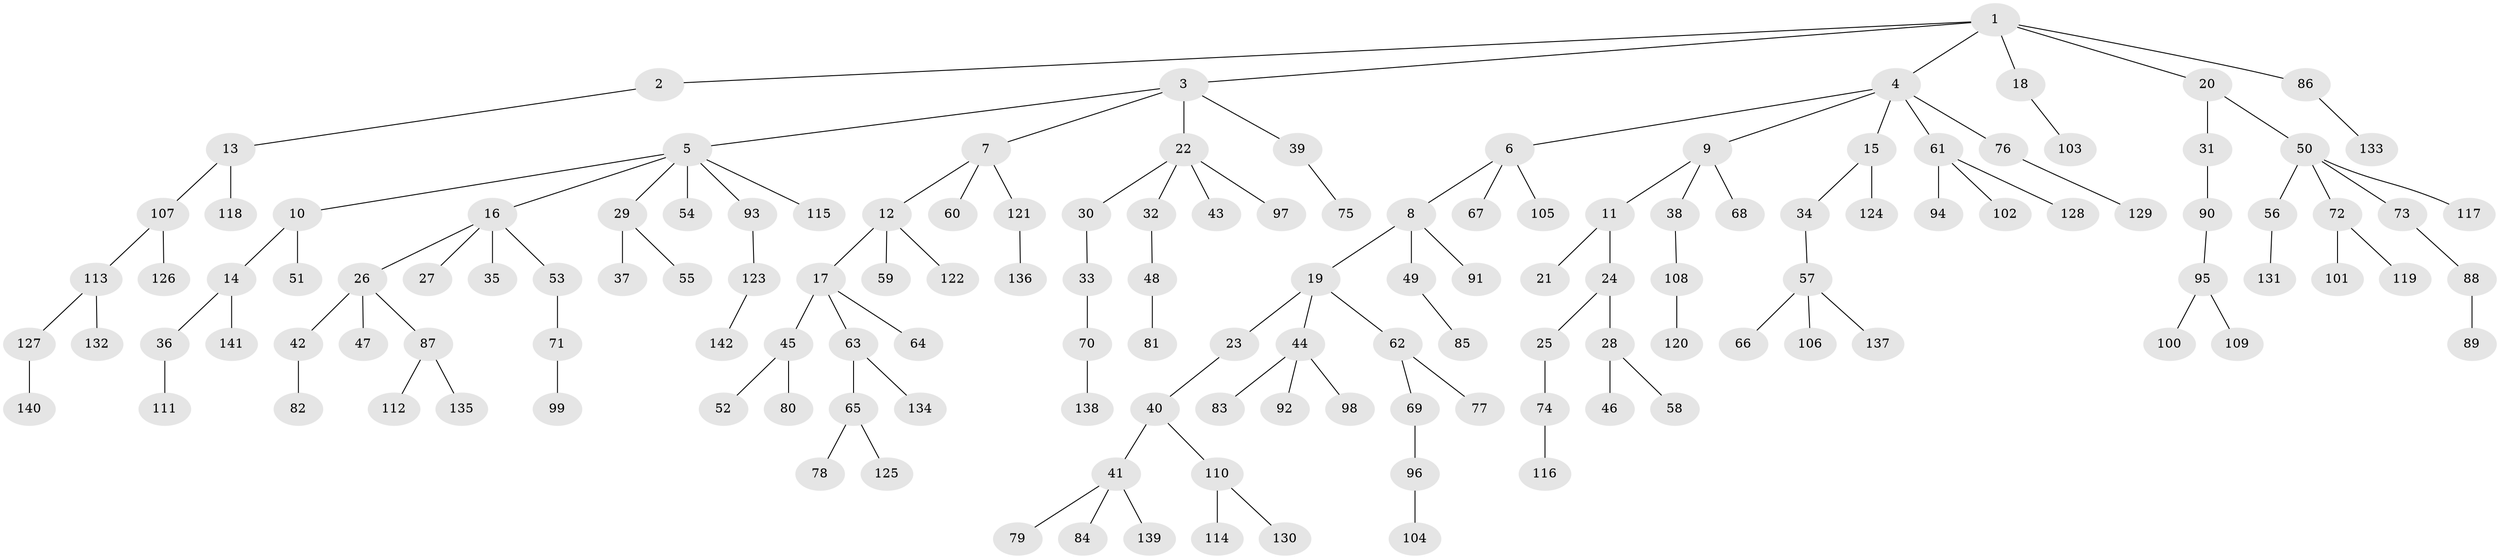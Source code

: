 // coarse degree distribution, {5: 0.06818181818181818, 3: 0.06818181818181818, 2: 0.4772727272727273, 1: 0.36363636363636365, 4: 0.022727272727272728}
// Generated by graph-tools (version 1.1) at 2025/51/03/04/25 22:51:31]
// undirected, 142 vertices, 141 edges
graph export_dot {
  node [color=gray90,style=filled];
  1;
  2;
  3;
  4;
  5;
  6;
  7;
  8;
  9;
  10;
  11;
  12;
  13;
  14;
  15;
  16;
  17;
  18;
  19;
  20;
  21;
  22;
  23;
  24;
  25;
  26;
  27;
  28;
  29;
  30;
  31;
  32;
  33;
  34;
  35;
  36;
  37;
  38;
  39;
  40;
  41;
  42;
  43;
  44;
  45;
  46;
  47;
  48;
  49;
  50;
  51;
  52;
  53;
  54;
  55;
  56;
  57;
  58;
  59;
  60;
  61;
  62;
  63;
  64;
  65;
  66;
  67;
  68;
  69;
  70;
  71;
  72;
  73;
  74;
  75;
  76;
  77;
  78;
  79;
  80;
  81;
  82;
  83;
  84;
  85;
  86;
  87;
  88;
  89;
  90;
  91;
  92;
  93;
  94;
  95;
  96;
  97;
  98;
  99;
  100;
  101;
  102;
  103;
  104;
  105;
  106;
  107;
  108;
  109;
  110;
  111;
  112;
  113;
  114;
  115;
  116;
  117;
  118;
  119;
  120;
  121;
  122;
  123;
  124;
  125;
  126;
  127;
  128;
  129;
  130;
  131;
  132;
  133;
  134;
  135;
  136;
  137;
  138;
  139;
  140;
  141;
  142;
  1 -- 2;
  1 -- 3;
  1 -- 4;
  1 -- 18;
  1 -- 20;
  1 -- 86;
  2 -- 13;
  3 -- 5;
  3 -- 7;
  3 -- 22;
  3 -- 39;
  4 -- 6;
  4 -- 9;
  4 -- 15;
  4 -- 61;
  4 -- 76;
  5 -- 10;
  5 -- 16;
  5 -- 29;
  5 -- 54;
  5 -- 93;
  5 -- 115;
  6 -- 8;
  6 -- 67;
  6 -- 105;
  7 -- 12;
  7 -- 60;
  7 -- 121;
  8 -- 19;
  8 -- 49;
  8 -- 91;
  9 -- 11;
  9 -- 38;
  9 -- 68;
  10 -- 14;
  10 -- 51;
  11 -- 21;
  11 -- 24;
  12 -- 17;
  12 -- 59;
  12 -- 122;
  13 -- 107;
  13 -- 118;
  14 -- 36;
  14 -- 141;
  15 -- 34;
  15 -- 124;
  16 -- 26;
  16 -- 27;
  16 -- 35;
  16 -- 53;
  17 -- 45;
  17 -- 63;
  17 -- 64;
  18 -- 103;
  19 -- 23;
  19 -- 44;
  19 -- 62;
  20 -- 31;
  20 -- 50;
  22 -- 30;
  22 -- 32;
  22 -- 43;
  22 -- 97;
  23 -- 40;
  24 -- 25;
  24 -- 28;
  25 -- 74;
  26 -- 42;
  26 -- 47;
  26 -- 87;
  28 -- 46;
  28 -- 58;
  29 -- 37;
  29 -- 55;
  30 -- 33;
  31 -- 90;
  32 -- 48;
  33 -- 70;
  34 -- 57;
  36 -- 111;
  38 -- 108;
  39 -- 75;
  40 -- 41;
  40 -- 110;
  41 -- 79;
  41 -- 84;
  41 -- 139;
  42 -- 82;
  44 -- 83;
  44 -- 92;
  44 -- 98;
  45 -- 52;
  45 -- 80;
  48 -- 81;
  49 -- 85;
  50 -- 56;
  50 -- 72;
  50 -- 73;
  50 -- 117;
  53 -- 71;
  56 -- 131;
  57 -- 66;
  57 -- 106;
  57 -- 137;
  61 -- 94;
  61 -- 102;
  61 -- 128;
  62 -- 69;
  62 -- 77;
  63 -- 65;
  63 -- 134;
  65 -- 78;
  65 -- 125;
  69 -- 96;
  70 -- 138;
  71 -- 99;
  72 -- 101;
  72 -- 119;
  73 -- 88;
  74 -- 116;
  76 -- 129;
  86 -- 133;
  87 -- 112;
  87 -- 135;
  88 -- 89;
  90 -- 95;
  93 -- 123;
  95 -- 100;
  95 -- 109;
  96 -- 104;
  107 -- 113;
  107 -- 126;
  108 -- 120;
  110 -- 114;
  110 -- 130;
  113 -- 127;
  113 -- 132;
  121 -- 136;
  123 -- 142;
  127 -- 140;
}

